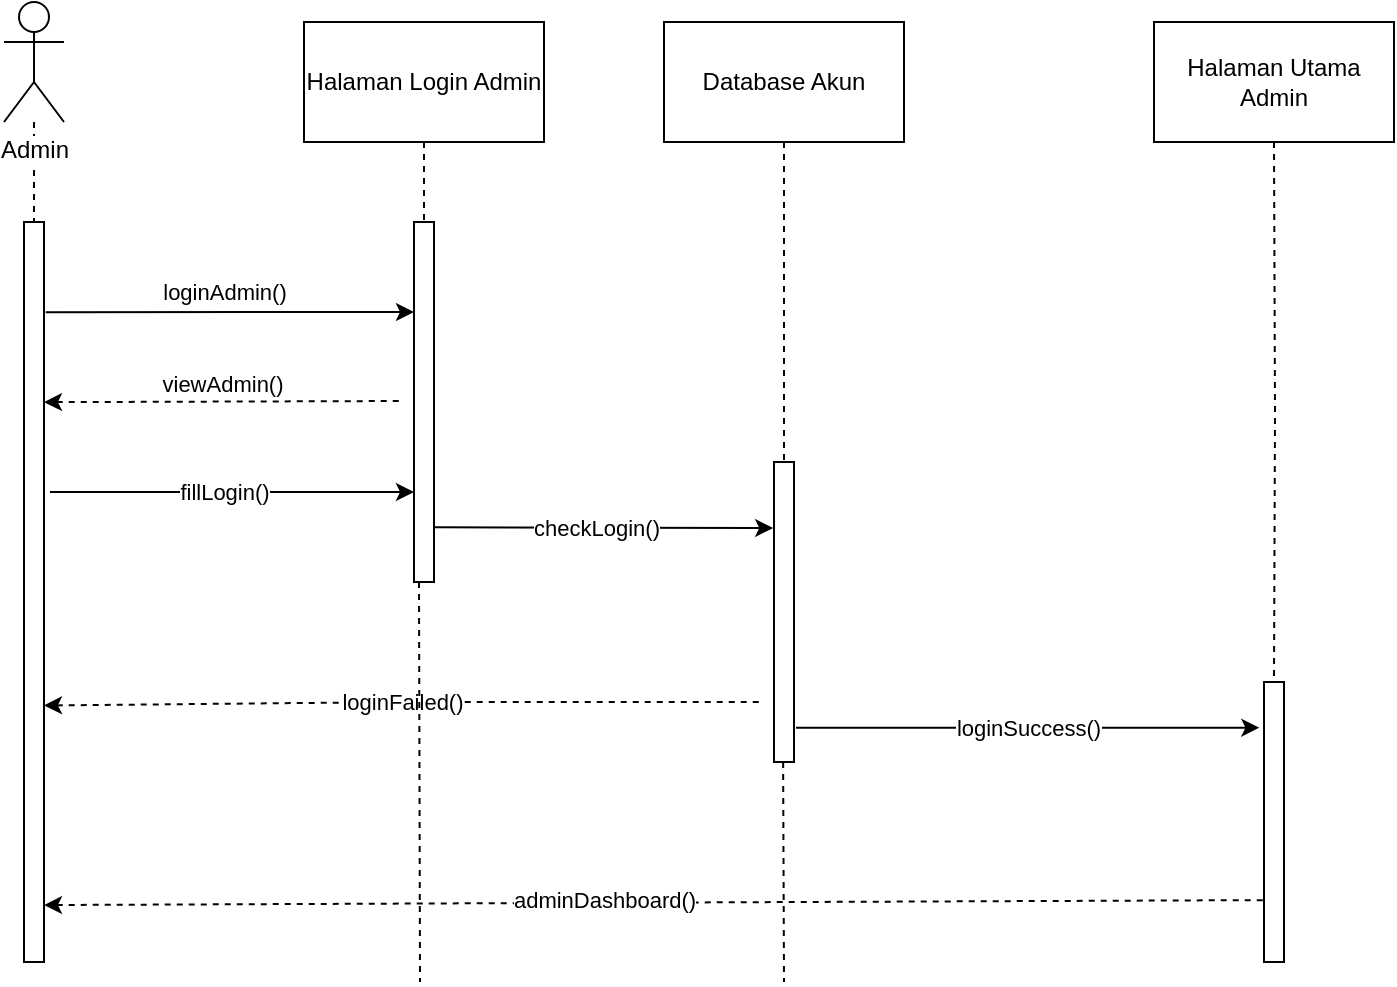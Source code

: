 <mxfile version="14.7.4" type="google" pages="4"><diagram id="F1hqG6dafMfSvnC0E9G1" name="Login Admin"><mxGraphModel dx="423" dy="482" grid="1" gridSize="10" guides="1" tooltips="1" connect="1" arrows="1" fold="1" page="1" pageScale="1" pageWidth="827" pageHeight="1169" math="0" shadow="0"><root><mxCell id="dNJJNrokPJ0fi1BTFKQO-0"/><mxCell id="dNJJNrokPJ0fi1BTFKQO-1" parent="dNJJNrokPJ0fi1BTFKQO-0"/><mxCell id="20e0pFAX9P_MJRg_PKhU-0" value="" style="edgeStyle=orthogonalEdgeStyle;rounded=0;orthogonalLoop=1;jettySize=auto;html=1;dashed=1;endArrow=none;endFill=0;" parent="dNJJNrokPJ0fi1BTFKQO-1" source="20e0pFAX9P_MJRg_PKhU-11" target="20e0pFAX9P_MJRg_PKhU-7" edge="1"><mxGeometry relative="1" as="geometry"/></mxCell><mxCell id="20e0pFAX9P_MJRg_PKhU-1" value="" style="edgeStyle=orthogonalEdgeStyle;rounded=0;orthogonalLoop=1;jettySize=auto;html=1;dashed=1;endArrow=none;endFill=0;" parent="dNJJNrokPJ0fi1BTFKQO-1" source="20e0pFAX9P_MJRg_PKhU-2" target="20e0pFAX9P_MJRg_PKhU-8" edge="1"><mxGeometry relative="1" as="geometry"/></mxCell><mxCell id="20e0pFAX9P_MJRg_PKhU-2" value="Halaman Login Admin" style="rounded=0;whiteSpace=wrap;html=1;" parent="dNJJNrokPJ0fi1BTFKQO-1" vertex="1"><mxGeometry x="210" y="50" width="120" height="60" as="geometry"/></mxCell><mxCell id="20e0pFAX9P_MJRg_PKhU-3" style="edgeStyle=orthogonalEdgeStyle;rounded=0;orthogonalLoop=1;jettySize=auto;html=1;dashed=1;endArrow=none;endFill=0;" parent="dNJJNrokPJ0fi1BTFKQO-1" source="20e0pFAX9P_MJRg_PKhU-4" edge="1"><mxGeometry relative="1" as="geometry"><mxPoint x="450" y="270" as="targetPoint"/></mxGeometry></mxCell><mxCell id="20e0pFAX9P_MJRg_PKhU-4" value="Database Akun" style="rounded=0;whiteSpace=wrap;html=1;" parent="dNJJNrokPJ0fi1BTFKQO-1" vertex="1"><mxGeometry x="390" y="50" width="120" height="60" as="geometry"/></mxCell><mxCell id="20e0pFAX9P_MJRg_PKhU-5" value="" style="edgeStyle=orthogonalEdgeStyle;rounded=0;orthogonalLoop=1;jettySize=auto;html=1;dashed=1;endArrow=none;endFill=0;" parent="dNJJNrokPJ0fi1BTFKQO-1" target="20e0pFAX9P_MJRg_PKhU-10" edge="1"><mxGeometry relative="1" as="geometry"><mxPoint x="695" y="110" as="sourcePoint"/></mxGeometry></mxCell><mxCell id="20e0pFAX9P_MJRg_PKhU-6" value="Halaman Utama Admin" style="rounded=0;whiteSpace=wrap;html=1;" parent="dNJJNrokPJ0fi1BTFKQO-1" vertex="1"><mxGeometry x="635" y="50" width="120" height="60" as="geometry"/></mxCell><mxCell id="20e0pFAX9P_MJRg_PKhU-7" value="" style="rounded=0;whiteSpace=wrap;html=1;" parent="dNJJNrokPJ0fi1BTFKQO-1" vertex="1"><mxGeometry x="70" y="150" width="10" height="370" as="geometry"/></mxCell><mxCell id="20e0pFAX9P_MJRg_PKhU-8" value="" style="rounded=0;whiteSpace=wrap;html=1;" parent="dNJJNrokPJ0fi1BTFKQO-1" vertex="1"><mxGeometry x="265" y="150" width="10" height="180" as="geometry"/></mxCell><mxCell id="20e0pFAX9P_MJRg_PKhU-9" value="" style="rounded=0;whiteSpace=wrap;html=1;" parent="dNJJNrokPJ0fi1BTFKQO-1" vertex="1"><mxGeometry x="445" y="270" width="10" height="150" as="geometry"/></mxCell><mxCell id="20e0pFAX9P_MJRg_PKhU-10" value="" style="rounded=0;whiteSpace=wrap;html=1;" parent="dNJJNrokPJ0fi1BTFKQO-1" vertex="1"><mxGeometry x="690" y="380" width="10" height="140" as="geometry"/></mxCell><mxCell id="20e0pFAX9P_MJRg_PKhU-11" value="Admin" style="shape=umlActor;verticalLabelPosition=bottom;verticalAlign=top;html=1;outlineConnect=0;labelBackgroundColor=#ffffff;" parent="dNJJNrokPJ0fi1BTFKQO-1" vertex="1"><mxGeometry x="60" y="40" width="30" height="60" as="geometry"/></mxCell><mxCell id="20e0pFAX9P_MJRg_PKhU-12" value="loginAdmin()" style="endArrow=classic;exitX=1.086;exitY=0.122;exitDx=0;exitDy=0;exitPerimeter=0;entryX=0;entryY=0.25;entryDx=0;entryDy=0;html=1;spacing=2;labelPosition=center;verticalLabelPosition=top;align=center;verticalAlign=bottom;" parent="dNJJNrokPJ0fi1BTFKQO-1" source="20e0pFAX9P_MJRg_PKhU-7" target="20e0pFAX9P_MJRg_PKhU-8" edge="1"><mxGeometry x="-0.033" y="1" width="50" height="50" relative="1" as="geometry"><mxPoint x="310" y="310" as="sourcePoint"/><mxPoint x="360" y="260" as="targetPoint"/><mxPoint as="offset"/></mxGeometry></mxCell><mxCell id="20e0pFAX9P_MJRg_PKhU-15" value="viewAdmin()" style="endArrow=none;html=1;exitX=1.1;exitY=0.078;exitDx=0;exitDy=0;exitPerimeter=0;startArrow=classic;startFill=1;endFill=0;dashed=1;labelPosition=center;verticalLabelPosition=top;align=center;verticalAlign=bottom;" parent="dNJJNrokPJ0fi1BTFKQO-1" edge="1"><mxGeometry x="-0.006" width="50" height="50" relative="1" as="geometry"><mxPoint x="80" y="240.08" as="sourcePoint"/><mxPoint x="259" y="239.5" as="targetPoint"/><mxPoint as="offset"/></mxGeometry></mxCell><mxCell id="20e0pFAX9P_MJRg_PKhU-16" value="fillLogin()" style="endArrow=classic;html=1;entryX=0;entryY=0.75;entryDx=0;entryDy=0;" parent="dNJJNrokPJ0fi1BTFKQO-1" target="20e0pFAX9P_MJRg_PKhU-8" edge="1"><mxGeometry x="-0.044" width="50" height="50" relative="1" as="geometry"><mxPoint x="83" y="285" as="sourcePoint"/><mxPoint x="440" y="311" as="targetPoint"/><mxPoint as="offset"/></mxGeometry></mxCell><mxCell id="20e0pFAX9P_MJRg_PKhU-17" value="loginFailed()" style="endArrow=none;html=1;exitX=1.1;exitY=0.078;exitDx=0;exitDy=0;exitPerimeter=0;startArrow=classic;startFill=1;endFill=0;dashed=1;" parent="dNJJNrokPJ0fi1BTFKQO-1" edge="1"><mxGeometry width="50" height="50" relative="1" as="geometry"><mxPoint x="80" y="391.76" as="sourcePoint"/><mxPoint x="438" y="390" as="targetPoint"/><Array as="points"><mxPoint x="260" y="390"/></Array></mxGeometry></mxCell><mxCell id="20e0pFAX9P_MJRg_PKhU-19" value="adminDashboard()" style="endArrow=none;html=1;exitX=1.1;exitY=0.078;exitDx=0;exitDy=0;exitPerimeter=0;startArrow=classic;startFill=1;endFill=0;dashed=1;entryX=0;entryY=0.779;entryDx=0;entryDy=0;entryPerimeter=0;" parent="dNJJNrokPJ0fi1BTFKQO-1" target="20e0pFAX9P_MJRg_PKhU-10" edge="1"><mxGeometry x="-0.082" y="1" width="50" height="50" relative="1" as="geometry"><mxPoint x="80" y="491.52" as="sourcePoint"/><mxPoint x="680" y="489" as="targetPoint"/><mxPoint as="offset"/></mxGeometry></mxCell><mxCell id="20e0pFAX9P_MJRg_PKhU-20" value="loginSuccess()" style="endArrow=classic;html=1;entryX=-0.233;entryY=0.163;entryDx=0;entryDy=0;entryPerimeter=0;exitX=1.1;exitY=0.886;exitDx=0;exitDy=0;exitPerimeter=0;" parent="dNJJNrokPJ0fi1BTFKQO-1" source="20e0pFAX9P_MJRg_PKhU-9" target="20e0pFAX9P_MJRg_PKhU-10" edge="1"><mxGeometry width="50" height="50" relative="1" as="geometry"><mxPoint x="462" y="390" as="sourcePoint"/><mxPoint x="690" y="390" as="targetPoint"/></mxGeometry></mxCell><mxCell id="20e0pFAX9P_MJRg_PKhU-22" value="" style="endArrow=none;html=1;dashed=1;exitX=0.25;exitY=1;exitDx=0;exitDy=0;endFill=0;" parent="dNJJNrokPJ0fi1BTFKQO-1" source="20e0pFAX9P_MJRg_PKhU-8" edge="1"><mxGeometry width="50" height="50" relative="1" as="geometry"><mxPoint x="450" y="390" as="sourcePoint"/><mxPoint x="268" y="530" as="targetPoint"/></mxGeometry></mxCell><mxCell id="20e0pFAX9P_MJRg_PKhU-23" value="checkLogin()" style="endArrow=classic;html=1;exitX=1;exitY=0.848;exitDx=0;exitDy=0;exitPerimeter=0;entryX=-0.04;entryY=0.22;entryDx=0;entryDy=0;entryPerimeter=0;" parent="dNJJNrokPJ0fi1BTFKQO-1" source="20e0pFAX9P_MJRg_PKhU-8" target="20e0pFAX9P_MJRg_PKhU-9" edge="1"><mxGeometry x="-0.044" width="50" height="50" relative="1" as="geometry"><mxPoint x="275" y="300" as="sourcePoint"/><mxPoint x="440" y="303" as="targetPoint"/><mxPoint as="offset"/></mxGeometry></mxCell><mxCell id="20e0pFAX9P_MJRg_PKhU-24" style="edgeStyle=orthogonalEdgeStyle;rounded=0;orthogonalLoop=1;jettySize=auto;html=1;dashed=1;endArrow=none;endFill=0;" parent="dNJJNrokPJ0fi1BTFKQO-1" edge="1"><mxGeometry relative="1" as="geometry"><mxPoint x="450" y="530" as="targetPoint"/><mxPoint x="449.58" y="420" as="sourcePoint"/><Array as="points"><mxPoint x="450" y="430"/><mxPoint x="450" y="430"/></Array></mxGeometry></mxCell></root></mxGraphModel></diagram><diagram id="TMiFJqv3ryEL0wn2ru2Y" name="Tambah"><mxGraphModel dx="423" dy="482" grid="1" gridSize="10" guides="1" tooltips="1" connect="1" arrows="1" fold="1" page="1" pageScale="1" pageWidth="827" pageHeight="1169" math="0" shadow="0"><root><mxCell id="0"/><mxCell id="1" parent="0"/><mxCell id="-qvg-Z3ZmvQjWNNNFn6T-16" value="" style="edgeStyle=orthogonalEdgeStyle;rounded=0;orthogonalLoop=1;jettySize=auto;html=1;dashed=1;endArrow=none;endFill=0;" parent="1" source="-qvg-Z3ZmvQjWNNNFn6T-3" target="-qvg-Z3ZmvQjWNNNFn6T-10" edge="1"><mxGeometry relative="1" as="geometry"/></mxCell><mxCell id="-qvg-Z3ZmvQjWNNNFn6T-17" value="" style="edgeStyle=orthogonalEdgeStyle;rounded=0;orthogonalLoop=1;jettySize=auto;html=1;dashed=1;endArrow=none;endFill=0;" parent="1" source="-qvg-Z3ZmvQjWNNNFn6T-6" target="-qvg-Z3ZmvQjWNNNFn6T-11" edge="1"><mxGeometry relative="1" as="geometry"/></mxCell><mxCell id="-qvg-Z3ZmvQjWNNNFn6T-6" value="Halaman Utama Admin" style="rounded=0;whiteSpace=wrap;html=1;" parent="1" vertex="1"><mxGeometry x="210" y="50" width="120" height="60" as="geometry"/></mxCell><mxCell id="-qvg-Z3ZmvQjWNNNFn6T-20" style="edgeStyle=orthogonalEdgeStyle;rounded=0;orthogonalLoop=1;jettySize=auto;html=1;dashed=1;endArrow=none;endFill=0;" parent="1" source="-qvg-Z3ZmvQjWNNNFn6T-8" edge="1"><mxGeometry relative="1" as="geometry"><mxPoint x="450" y="270" as="targetPoint"/></mxGeometry></mxCell><mxCell id="-qvg-Z3ZmvQjWNNNFn6T-8" value="Tambah Kendaraan" style="rounded=0;whiteSpace=wrap;html=1;" parent="1" vertex="1"><mxGeometry x="390" y="50" width="120" height="60" as="geometry"/></mxCell><mxCell id="-qvg-Z3ZmvQjWNNNFn6T-21" value="" style="edgeStyle=orthogonalEdgeStyle;rounded=0;orthogonalLoop=1;jettySize=auto;html=1;dashed=1;endArrow=none;endFill=0;" parent="1" target="-qvg-Z3ZmvQjWNNNFn6T-13" edge="1"><mxGeometry relative="1" as="geometry"><mxPoint x="695" y="110" as="sourcePoint"/></mxGeometry></mxCell><mxCell id="-qvg-Z3ZmvQjWNNNFn6T-9" value="Database Kendaraan" style="rounded=0;whiteSpace=wrap;html=1;" parent="1" vertex="1"><mxGeometry x="635" y="50" width="120" height="60" as="geometry"/></mxCell><mxCell id="-qvg-Z3ZmvQjWNNNFn6T-10" value="" style="rounded=0;whiteSpace=wrap;html=1;" parent="1" vertex="1"><mxGeometry x="70" y="150" width="10" height="370" as="geometry"/></mxCell><mxCell id="-qvg-Z3ZmvQjWNNNFn6T-11" value="" style="rounded=0;whiteSpace=wrap;html=1;" parent="1" vertex="1"><mxGeometry x="265" y="150" width="10" height="110" as="geometry"/></mxCell><mxCell id="-qvg-Z3ZmvQjWNNNFn6T-12" value="" style="rounded=0;whiteSpace=wrap;html=1;" parent="1" vertex="1"><mxGeometry x="445" y="270" width="10" height="240" as="geometry"/></mxCell><mxCell id="-qvg-Z3ZmvQjWNNNFn6T-13" value="" style="rounded=0;whiteSpace=wrap;html=1;" parent="1" vertex="1"><mxGeometry x="690" y="150" width="10" height="300" as="geometry"/></mxCell><mxCell id="-qvg-Z3ZmvQjWNNNFn6T-3" value="Admin" style="shape=umlActor;verticalLabelPosition=bottom;verticalAlign=top;html=1;outlineConnect=0;labelBackgroundColor=#ffffff;" parent="1" vertex="1"><mxGeometry x="60" y="40" width="30" height="60" as="geometry"/></mxCell><mxCell id="-qvg-Z3ZmvQjWNNNFn6T-23" value="adminDashboard()" style="endArrow=classic;exitX=1.1;exitY=0.078;exitDx=0;exitDy=0;exitPerimeter=0;entryX=0;entryY=0.25;entryDx=0;entryDy=0;html=1;spacing=2;labelPosition=center;verticalLabelPosition=top;align=center;verticalAlign=bottom;" parent="1" source="-qvg-Z3ZmvQjWNNNFn6T-10" target="-qvg-Z3ZmvQjWNNNFn6T-11" edge="1"><mxGeometry x="-0.033" y="1" width="50" height="50" relative="1" as="geometry"><mxPoint x="310" y="310" as="sourcePoint"/><mxPoint x="360" y="260" as="targetPoint"/><mxPoint as="offset"/></mxGeometry></mxCell><mxCell id="-qvg-Z3ZmvQjWNNNFn6T-24" value="viewKendaraan()" style="endArrow=classic;html=1;entryX=-0.2;entryY=0.1;entryDx=0;entryDy=0;entryPerimeter=0;labelPosition=center;verticalLabelPosition=top;align=center;verticalAlign=bottom;" parent="1" target="-qvg-Z3ZmvQjWNNNFn6T-13" edge="1"><mxGeometry width="50" height="50" relative="1" as="geometry"><mxPoint x="275" y="180" as="sourcePoint"/><mxPoint x="680" y="180" as="targetPoint"/></mxGeometry></mxCell><mxCell id="-qvg-Z3ZmvQjWNNNFn6T-25" value="responseKendaraan()" style="endArrow=none;html=1;entryX=-0.2;entryY=0.1;entryDx=0;entryDy=0;entryPerimeter=0;startArrow=classic;startFill=1;endFill=0;dashed=1;labelPosition=center;verticalLabelPosition=top;align=center;verticalAlign=bottom;" parent="1" edge="1"><mxGeometry width="50" height="50" relative="1" as="geometry"><mxPoint x="275" y="220" as="sourcePoint"/><mxPoint x="688" y="220" as="targetPoint"/></mxGeometry></mxCell><mxCell id="-qvg-Z3ZmvQjWNNNFn6T-26" value="viewAdmin()" style="endArrow=none;html=1;exitX=1.1;exitY=0.078;exitDx=0;exitDy=0;exitPerimeter=0;startArrow=classic;startFill=1;endFill=0;dashed=1;labelPosition=center;verticalLabelPosition=top;align=center;verticalAlign=bottom;" parent="1" edge="1"><mxGeometry x="-0.006" width="50" height="50" relative="1" as="geometry"><mxPoint x="81" y="220.58" as="sourcePoint"/><mxPoint x="260" y="220" as="targetPoint"/><mxPoint as="offset"/></mxGeometry></mxCell><mxCell id="-qvg-Z3ZmvQjWNNNFn6T-27" value="menuAddKendaraan()" style="endArrow=classic;html=1;exitX=1.1;exitY=0.078;exitDx=0;exitDy=0;exitPerimeter=0;" parent="1" edge="1"><mxGeometry width="50" height="50" relative="1" as="geometry"><mxPoint x="80" y="310.58" as="sourcePoint"/><mxPoint x="440" y="311" as="targetPoint"/></mxGeometry></mxCell><mxCell id="-qvg-Z3ZmvQjWNNNFn6T-28" value="viewAddKendaraan()" style="endArrow=none;html=1;exitX=1.1;exitY=0.078;exitDx=0;exitDy=0;exitPerimeter=0;startArrow=classic;startFill=1;endFill=0;dashed=1;" parent="1" edge="1"><mxGeometry width="50" height="50" relative="1" as="geometry"><mxPoint x="82" y="360.76" as="sourcePoint"/><mxPoint x="440" y="359" as="targetPoint"/></mxGeometry></mxCell><mxCell id="-qvg-Z3ZmvQjWNNNFn6T-29" value="addKendaraan()" style="endArrow=classic;html=1;exitX=1.1;exitY=0.078;exitDx=0;exitDy=0;exitPerimeter=0;" parent="1" edge="1"><mxGeometry width="50" height="50" relative="1" as="geometry"><mxPoint x="80" y="411.52" as="sourcePoint"/><mxPoint x="440" y="410" as="targetPoint"/></mxGeometry></mxCell><mxCell id="-qvg-Z3ZmvQjWNNNFn6T-30" value="responseAddKendaraan()" style="endArrow=none;html=1;exitX=1.1;exitY=0.078;exitDx=0;exitDy=0;exitPerimeter=0;startArrow=classic;startFill=1;endFill=0;dashed=1;" parent="1" edge="1"><mxGeometry width="50" height="50" relative="1" as="geometry"><mxPoint x="80" y="491.52" as="sourcePoint"/><mxPoint x="440" y="490" as="targetPoint"/></mxGeometry></mxCell><mxCell id="-qvg-Z3ZmvQjWNNNFn6T-31" value="saveKendaraan()" style="endArrow=classic;html=1;entryX=-0.2;entryY=0.1;entryDx=0;entryDy=0;entryPerimeter=0;" parent="1" edge="1"><mxGeometry width="50" height="50" relative="1" as="geometry"><mxPoint x="462" y="369.5" as="sourcePoint"/><mxPoint x="690" y="369.5" as="targetPoint"/></mxGeometry></mxCell><mxCell id="-qvg-Z3ZmvQjWNNNFn6T-32" value="responseSaveKendaraan()" style="endArrow=none;html=1;entryX=-0.2;entryY=0.1;entryDx=0;entryDy=0;entryPerimeter=0;startArrow=classic;startFill=1;endFill=0;dashed=1;" parent="1" edge="1"><mxGeometry width="50" height="50" relative="1" as="geometry"><mxPoint x="462" y="409.5" as="sourcePoint"/><mxPoint x="690" y="409.5" as="targetPoint"/></mxGeometry></mxCell><mxCell id="-qvg-Z3ZmvQjWNNNFn6T-33" value="" style="endArrow=none;html=1;dashed=1;exitX=0.25;exitY=1;exitDx=0;exitDy=0;endFill=0;" parent="1" source="-qvg-Z3ZmvQjWNNNFn6T-11" edge="1"><mxGeometry width="50" height="50" relative="1" as="geometry"><mxPoint x="450" y="390" as="sourcePoint"/><mxPoint x="268" y="530" as="targetPoint"/></mxGeometry></mxCell></root></mxGraphModel></diagram><diagram name="Update" id="Oh1KXCG6QmGTD22wfJov"><mxGraphModel dx="1332" dy="548" grid="1" gridSize="10" guides="1" tooltips="1" connect="1" arrows="1" fold="1" page="1" pageScale="1" pageWidth="827" pageHeight="1169" math="0" shadow="0"><root><mxCell id="6uOilDY9jW3yZylodRtF-0"/><mxCell id="6uOilDY9jW3yZylodRtF-1" parent="6uOilDY9jW3yZylodRtF-0"/><mxCell id="5stuHkVlEeOD96orBxAx-0" value="" style="edgeStyle=orthogonalEdgeStyle;rounded=0;orthogonalLoop=1;jettySize=auto;html=1;dashed=1;endArrow=none;endFill=0;" edge="1" parent="6uOilDY9jW3yZylodRtF-1" source="5stuHkVlEeOD96orBxAx-11" target="5stuHkVlEeOD96orBxAx-7"><mxGeometry relative="1" as="geometry"/></mxCell><mxCell id="5stuHkVlEeOD96orBxAx-1" value="" style="edgeStyle=orthogonalEdgeStyle;rounded=0;orthogonalLoop=1;jettySize=auto;html=1;dashed=1;endArrow=none;endFill=0;" edge="1" parent="6uOilDY9jW3yZylodRtF-1" source="5stuHkVlEeOD96orBxAx-2" target="5stuHkVlEeOD96orBxAx-8"><mxGeometry relative="1" as="geometry"/></mxCell><mxCell id="5stuHkVlEeOD96orBxAx-2" value="Halaman Utama Admin" style="rounded=0;whiteSpace=wrap;html=1;" vertex="1" parent="6uOilDY9jW3yZylodRtF-1"><mxGeometry x="210" y="50" width="120" height="60" as="geometry"/></mxCell><mxCell id="5stuHkVlEeOD96orBxAx-3" style="edgeStyle=orthogonalEdgeStyle;rounded=0;orthogonalLoop=1;jettySize=auto;html=1;dashed=1;endArrow=none;endFill=0;" edge="1" parent="6uOilDY9jW3yZylodRtF-1" source="5stuHkVlEeOD96orBxAx-4"><mxGeometry relative="1" as="geometry"><mxPoint x="450" y="270" as="targetPoint"/></mxGeometry></mxCell><mxCell id="5stuHkVlEeOD96orBxAx-4" value="Update Kendaraan" style="rounded=0;whiteSpace=wrap;html=1;" vertex="1" parent="6uOilDY9jW3yZylodRtF-1"><mxGeometry x="390" y="50" width="120" height="60" as="geometry"/></mxCell><mxCell id="5stuHkVlEeOD96orBxAx-5" value="" style="edgeStyle=orthogonalEdgeStyle;rounded=0;orthogonalLoop=1;jettySize=auto;html=1;dashed=1;endArrow=none;endFill=0;" edge="1" parent="6uOilDY9jW3yZylodRtF-1" target="5stuHkVlEeOD96orBxAx-10"><mxGeometry relative="1" as="geometry"><mxPoint x="695" y="110" as="sourcePoint"/></mxGeometry></mxCell><mxCell id="5stuHkVlEeOD96orBxAx-6" value="Database Kendaraan" style="rounded=0;whiteSpace=wrap;html=1;" vertex="1" parent="6uOilDY9jW3yZylodRtF-1"><mxGeometry x="635" y="50" width="120" height="60" as="geometry"/></mxCell><mxCell id="5stuHkVlEeOD96orBxAx-7" value="" style="rounded=0;whiteSpace=wrap;html=1;" vertex="1" parent="6uOilDY9jW3yZylodRtF-1"><mxGeometry x="70" y="150" width="10" height="370" as="geometry"/></mxCell><mxCell id="5stuHkVlEeOD96orBxAx-8" value="" style="rounded=0;whiteSpace=wrap;html=1;" vertex="1" parent="6uOilDY9jW3yZylodRtF-1"><mxGeometry x="265" y="150" width="10" height="110" as="geometry"/></mxCell><mxCell id="5stuHkVlEeOD96orBxAx-9" value="" style="rounded=0;whiteSpace=wrap;html=1;" vertex="1" parent="6uOilDY9jW3yZylodRtF-1"><mxGeometry x="445" y="270" width="10" height="240" as="geometry"/></mxCell><mxCell id="5stuHkVlEeOD96orBxAx-10" value="" style="rounded=0;whiteSpace=wrap;html=1;" vertex="1" parent="6uOilDY9jW3yZylodRtF-1"><mxGeometry x="690" y="150" width="10" height="300" as="geometry"/></mxCell><mxCell id="5stuHkVlEeOD96orBxAx-11" value="Admin" style="shape=umlActor;verticalLabelPosition=bottom;verticalAlign=top;html=1;outlineConnect=0;labelBackgroundColor=#ffffff;" vertex="1" parent="6uOilDY9jW3yZylodRtF-1"><mxGeometry x="60" y="40" width="30" height="60" as="geometry"/></mxCell><mxCell id="5stuHkVlEeOD96orBxAx-12" value="adminDashboard()" style="endArrow=classic;exitX=1.1;exitY=0.078;exitDx=0;exitDy=0;exitPerimeter=0;entryX=0;entryY=0.25;entryDx=0;entryDy=0;html=1;spacing=2;labelPosition=center;verticalLabelPosition=top;align=center;verticalAlign=bottom;" edge="1" parent="6uOilDY9jW3yZylodRtF-1" source="5stuHkVlEeOD96orBxAx-7" target="5stuHkVlEeOD96orBxAx-8"><mxGeometry x="-0.033" y="1" width="50" height="50" relative="1" as="geometry"><mxPoint x="310" y="310" as="sourcePoint"/><mxPoint x="360" y="260" as="targetPoint"/><mxPoint as="offset"/></mxGeometry></mxCell><mxCell id="5stuHkVlEeOD96orBxAx-13" value="viewKendaraan()" style="endArrow=classic;html=1;entryX=-0.2;entryY=0.1;entryDx=0;entryDy=0;entryPerimeter=0;labelPosition=center;verticalLabelPosition=top;align=center;verticalAlign=bottom;" edge="1" parent="6uOilDY9jW3yZylodRtF-1" target="5stuHkVlEeOD96orBxAx-10"><mxGeometry width="50" height="50" relative="1" as="geometry"><mxPoint x="275" y="180" as="sourcePoint"/><mxPoint x="680" y="180" as="targetPoint"/></mxGeometry></mxCell><mxCell id="5stuHkVlEeOD96orBxAx-14" value="responseKendaraan()" style="endArrow=none;html=1;entryX=-0.2;entryY=0.1;entryDx=0;entryDy=0;entryPerimeter=0;startArrow=classic;startFill=1;endFill=0;dashed=1;labelPosition=center;verticalLabelPosition=top;align=center;verticalAlign=bottom;" edge="1" parent="6uOilDY9jW3yZylodRtF-1"><mxGeometry width="50" height="50" relative="1" as="geometry"><mxPoint x="275" y="220" as="sourcePoint"/><mxPoint x="688" y="220" as="targetPoint"/></mxGeometry></mxCell><mxCell id="5stuHkVlEeOD96orBxAx-15" value="viewAdmin()" style="endArrow=none;html=1;exitX=1.1;exitY=0.078;exitDx=0;exitDy=0;exitPerimeter=0;startArrow=classic;startFill=1;endFill=0;dashed=1;labelPosition=center;verticalLabelPosition=top;align=center;verticalAlign=bottom;" edge="1" parent="6uOilDY9jW3yZylodRtF-1"><mxGeometry x="-0.006" width="50" height="50" relative="1" as="geometry"><mxPoint x="81" y="220.58" as="sourcePoint"/><mxPoint x="260" y="220" as="targetPoint"/><mxPoint as="offset"/></mxGeometry></mxCell><mxCell id="5stuHkVlEeOD96orBxAx-16" value="menuUpdateKendaraan()" style="endArrow=classic;html=1;exitX=1.1;exitY=0.078;exitDx=0;exitDy=0;exitPerimeter=0;" edge="1" parent="6uOilDY9jW3yZylodRtF-1"><mxGeometry width="50" height="50" relative="1" as="geometry"><mxPoint x="80" y="310.58" as="sourcePoint"/><mxPoint x="440" y="311" as="targetPoint"/></mxGeometry></mxCell><mxCell id="5stuHkVlEeOD96orBxAx-17" value="viewUpdateKendaraan()" style="endArrow=none;html=1;exitX=1.1;exitY=0.078;exitDx=0;exitDy=0;exitPerimeter=0;startArrow=classic;startFill=1;endFill=0;dashed=1;" edge="1" parent="6uOilDY9jW3yZylodRtF-1"><mxGeometry width="50" height="50" relative="1" as="geometry"><mxPoint x="82" y="360.76" as="sourcePoint"/><mxPoint x="440" y="359" as="targetPoint"/></mxGeometry></mxCell><mxCell id="5stuHkVlEeOD96orBxAx-18" value="updateKendaraan()" style="endArrow=classic;html=1;exitX=1.1;exitY=0.078;exitDx=0;exitDy=0;exitPerimeter=0;" edge="1" parent="6uOilDY9jW3yZylodRtF-1"><mxGeometry width="50" height="50" relative="1" as="geometry"><mxPoint x="80" y="411.52" as="sourcePoint"/><mxPoint x="440" y="410" as="targetPoint"/></mxGeometry></mxCell><mxCell id="5stuHkVlEeOD96orBxAx-19" value="responseUpdateKendaraan()" style="endArrow=none;html=1;exitX=1.1;exitY=0.078;exitDx=0;exitDy=0;exitPerimeter=0;startArrow=classic;startFill=1;endFill=0;dashed=1;" edge="1" parent="6uOilDY9jW3yZylodRtF-1"><mxGeometry width="50" height="50" relative="1" as="geometry"><mxPoint x="80" y="491.52" as="sourcePoint"/><mxPoint x="440" y="490" as="targetPoint"/></mxGeometry></mxCell><mxCell id="5stuHkVlEeOD96orBxAx-20" value="saveKendaraan()" style="endArrow=classic;html=1;entryX=-0.2;entryY=0.1;entryDx=0;entryDy=0;entryPerimeter=0;" edge="1" parent="6uOilDY9jW3yZylodRtF-1"><mxGeometry width="50" height="50" relative="1" as="geometry"><mxPoint x="462" y="369.5" as="sourcePoint"/><mxPoint x="690" y="369.5" as="targetPoint"/></mxGeometry></mxCell><mxCell id="5stuHkVlEeOD96orBxAx-21" value="responseSaveKendaraan()" style="endArrow=none;html=1;entryX=-0.2;entryY=0.1;entryDx=0;entryDy=0;entryPerimeter=0;startArrow=classic;startFill=1;endFill=0;dashed=1;" edge="1" parent="6uOilDY9jW3yZylodRtF-1"><mxGeometry width="50" height="50" relative="1" as="geometry"><mxPoint x="462" y="409.5" as="sourcePoint"/><mxPoint x="690" y="409.5" as="targetPoint"/></mxGeometry></mxCell><mxCell id="5stuHkVlEeOD96orBxAx-22" value="" style="endArrow=none;html=1;dashed=1;exitX=0.25;exitY=1;exitDx=0;exitDy=0;endFill=0;" edge="1" parent="6uOilDY9jW3yZylodRtF-1" source="5stuHkVlEeOD96orBxAx-8"><mxGeometry width="50" height="50" relative="1" as="geometry"><mxPoint x="450" y="390" as="sourcePoint"/><mxPoint x="268" y="530" as="targetPoint"/></mxGeometry></mxCell></root></mxGraphModel></diagram><diagram id="yvMcfsRr_BaufvDZV-x_" name="Hapus"><mxGraphModel dx="1332" dy="548" grid="1" gridSize="10" guides="1" tooltips="1" connect="1" arrows="1" fold="1" page="1" pageScale="1" pageWidth="827" pageHeight="1169" math="0" shadow="0"><root><mxCell id="gVBuqHBkjAnrLs8nKqHm-0"/><mxCell id="gVBuqHBkjAnrLs8nKqHm-1" parent="gVBuqHBkjAnrLs8nKqHm-0"/><mxCell id="DaKeqa30Ox4mJobEywlz-0" value="" style="edgeStyle=orthogonalEdgeStyle;rounded=0;orthogonalLoop=1;jettySize=auto;html=1;dashed=1;endArrow=none;endFill=0;" edge="1" parent="gVBuqHBkjAnrLs8nKqHm-1" source="DaKeqa30Ox4mJobEywlz-11" target="DaKeqa30Ox4mJobEywlz-7"><mxGeometry relative="1" as="geometry"/></mxCell><mxCell id="DaKeqa30Ox4mJobEywlz-1" value="" style="edgeStyle=orthogonalEdgeStyle;rounded=0;orthogonalLoop=1;jettySize=auto;html=1;dashed=1;endArrow=none;endFill=0;" edge="1" parent="gVBuqHBkjAnrLs8nKqHm-1" source="DaKeqa30Ox4mJobEywlz-2" target="DaKeqa30Ox4mJobEywlz-8"><mxGeometry relative="1" as="geometry"/></mxCell><mxCell id="DaKeqa30Ox4mJobEywlz-2" value="Halaman Utama Admin" style="rounded=0;whiteSpace=wrap;html=1;" vertex="1" parent="gVBuqHBkjAnrLs8nKqHm-1"><mxGeometry x="210" y="50" width="120" height="60" as="geometry"/></mxCell><mxCell id="DaKeqa30Ox4mJobEywlz-3" style="edgeStyle=orthogonalEdgeStyle;rounded=0;orthogonalLoop=1;jettySize=auto;html=1;dashed=1;endArrow=none;endFill=0;" edge="1" parent="gVBuqHBkjAnrLs8nKqHm-1" source="DaKeqa30Ox4mJobEywlz-4"><mxGeometry relative="1" as="geometry"><mxPoint x="450" y="270" as="targetPoint"/></mxGeometry></mxCell><mxCell id="DaKeqa30Ox4mJobEywlz-4" value="Hapus Kendaraan" style="rounded=0;whiteSpace=wrap;html=1;" vertex="1" parent="gVBuqHBkjAnrLs8nKqHm-1"><mxGeometry x="390" y="50" width="120" height="60" as="geometry"/></mxCell><mxCell id="DaKeqa30Ox4mJobEywlz-5" value="" style="edgeStyle=orthogonalEdgeStyle;rounded=0;orthogonalLoop=1;jettySize=auto;html=1;dashed=1;endArrow=none;endFill=0;" edge="1" parent="gVBuqHBkjAnrLs8nKqHm-1" target="DaKeqa30Ox4mJobEywlz-10"><mxGeometry relative="1" as="geometry"><mxPoint x="695" y="110" as="sourcePoint"/></mxGeometry></mxCell><mxCell id="DaKeqa30Ox4mJobEywlz-6" value="Database Kendaraan" style="rounded=0;whiteSpace=wrap;html=1;" vertex="1" parent="gVBuqHBkjAnrLs8nKqHm-1"><mxGeometry x="635" y="50" width="120" height="60" as="geometry"/></mxCell><mxCell id="DaKeqa30Ox4mJobEywlz-7" value="" style="rounded=0;whiteSpace=wrap;html=1;" vertex="1" parent="gVBuqHBkjAnrLs8nKqHm-1"><mxGeometry x="70" y="150" width="10" height="370" as="geometry"/></mxCell><mxCell id="DaKeqa30Ox4mJobEywlz-8" value="" style="rounded=0;whiteSpace=wrap;html=1;" vertex="1" parent="gVBuqHBkjAnrLs8nKqHm-1"><mxGeometry x="265" y="150" width="10" height="110" as="geometry"/></mxCell><mxCell id="DaKeqa30Ox4mJobEywlz-9" value="" style="rounded=0;whiteSpace=wrap;html=1;" vertex="1" parent="gVBuqHBkjAnrLs8nKqHm-1"><mxGeometry x="445" y="270" width="10" height="240" as="geometry"/></mxCell><mxCell id="DaKeqa30Ox4mJobEywlz-10" value="" style="rounded=0;whiteSpace=wrap;html=1;" vertex="1" parent="gVBuqHBkjAnrLs8nKqHm-1"><mxGeometry x="690" y="150" width="10" height="300" as="geometry"/></mxCell><mxCell id="DaKeqa30Ox4mJobEywlz-11" value="Admin" style="shape=umlActor;verticalLabelPosition=bottom;verticalAlign=top;html=1;outlineConnect=0;labelBackgroundColor=#ffffff;" vertex="1" parent="gVBuqHBkjAnrLs8nKqHm-1"><mxGeometry x="60" y="40" width="30" height="60" as="geometry"/></mxCell><mxCell id="DaKeqa30Ox4mJobEywlz-12" value="adminDashboard()" style="endArrow=classic;exitX=1.1;exitY=0.078;exitDx=0;exitDy=0;exitPerimeter=0;entryX=0;entryY=0.25;entryDx=0;entryDy=0;html=1;spacing=2;labelPosition=center;verticalLabelPosition=top;align=center;verticalAlign=bottom;" edge="1" parent="gVBuqHBkjAnrLs8nKqHm-1" source="DaKeqa30Ox4mJobEywlz-7" target="DaKeqa30Ox4mJobEywlz-8"><mxGeometry x="-0.033" y="1" width="50" height="50" relative="1" as="geometry"><mxPoint x="310" y="310" as="sourcePoint"/><mxPoint x="360" y="260" as="targetPoint"/><mxPoint as="offset"/></mxGeometry></mxCell><mxCell id="DaKeqa30Ox4mJobEywlz-13" value="viewKendaraan()" style="endArrow=classic;html=1;entryX=-0.2;entryY=0.1;entryDx=0;entryDy=0;entryPerimeter=0;labelPosition=center;verticalLabelPosition=top;align=center;verticalAlign=bottom;" edge="1" parent="gVBuqHBkjAnrLs8nKqHm-1" target="DaKeqa30Ox4mJobEywlz-10"><mxGeometry width="50" height="50" relative="1" as="geometry"><mxPoint x="275" y="180" as="sourcePoint"/><mxPoint x="680" y="180" as="targetPoint"/></mxGeometry></mxCell><mxCell id="DaKeqa30Ox4mJobEywlz-14" value="responseKendaraan()" style="endArrow=none;html=1;entryX=-0.2;entryY=0.1;entryDx=0;entryDy=0;entryPerimeter=0;startArrow=classic;startFill=1;endFill=0;dashed=1;labelPosition=center;verticalLabelPosition=top;align=center;verticalAlign=bottom;" edge="1" parent="gVBuqHBkjAnrLs8nKqHm-1"><mxGeometry width="50" height="50" relative="1" as="geometry"><mxPoint x="275" y="220" as="sourcePoint"/><mxPoint x="688" y="220" as="targetPoint"/></mxGeometry></mxCell><mxCell id="DaKeqa30Ox4mJobEywlz-15" value="viewAdmin()" style="endArrow=none;html=1;exitX=1.1;exitY=0.078;exitDx=0;exitDy=0;exitPerimeter=0;startArrow=classic;startFill=1;endFill=0;dashed=1;labelPosition=center;verticalLabelPosition=top;align=center;verticalAlign=bottom;" edge="1" parent="gVBuqHBkjAnrLs8nKqHm-1"><mxGeometry x="-0.006" width="50" height="50" relative="1" as="geometry"><mxPoint x="81" y="220.58" as="sourcePoint"/><mxPoint x="260" y="220" as="targetPoint"/><mxPoint as="offset"/></mxGeometry></mxCell><mxCell id="DaKeqa30Ox4mJobEywlz-16" value="menuDelKendaraan()" style="endArrow=classic;html=1;exitX=1.1;exitY=0.078;exitDx=0;exitDy=0;exitPerimeter=0;" edge="1" parent="gVBuqHBkjAnrLs8nKqHm-1"><mxGeometry width="50" height="50" relative="1" as="geometry"><mxPoint x="80" y="310.58" as="sourcePoint"/><mxPoint x="440" y="311" as="targetPoint"/></mxGeometry></mxCell><mxCell id="DaKeqa30Ox4mJobEywlz-17" value="viewDelKendaraan()" style="endArrow=none;html=1;exitX=1.1;exitY=0.078;exitDx=0;exitDy=0;exitPerimeter=0;startArrow=classic;startFill=1;endFill=0;dashed=1;" edge="1" parent="gVBuqHBkjAnrLs8nKqHm-1"><mxGeometry width="50" height="50" relative="1" as="geometry"><mxPoint x="82" y="360.76" as="sourcePoint"/><mxPoint x="440" y="359" as="targetPoint"/></mxGeometry></mxCell><mxCell id="DaKeqa30Ox4mJobEywlz-18" value="delKendaraan()" style="endArrow=classic;html=1;exitX=1.1;exitY=0.078;exitDx=0;exitDy=0;exitPerimeter=0;" edge="1" parent="gVBuqHBkjAnrLs8nKqHm-1"><mxGeometry width="50" height="50" relative="1" as="geometry"><mxPoint x="80" y="411.52" as="sourcePoint"/><mxPoint x="440" y="410" as="targetPoint"/></mxGeometry></mxCell><mxCell id="DaKeqa30Ox4mJobEywlz-19" value="responseDelKendaraan()" style="endArrow=none;html=1;exitX=1.1;exitY=0.078;exitDx=0;exitDy=0;exitPerimeter=0;startArrow=classic;startFill=1;endFill=0;dashed=1;" edge="1" parent="gVBuqHBkjAnrLs8nKqHm-1"><mxGeometry width="50" height="50" relative="1" as="geometry"><mxPoint x="80" y="491.52" as="sourcePoint"/><mxPoint x="440" y="490" as="targetPoint"/></mxGeometry></mxCell><mxCell id="DaKeqa30Ox4mJobEywlz-20" value="saveKendaraan()" style="endArrow=classic;html=1;entryX=-0.2;entryY=0.1;entryDx=0;entryDy=0;entryPerimeter=0;" edge="1" parent="gVBuqHBkjAnrLs8nKqHm-1"><mxGeometry width="50" height="50" relative="1" as="geometry"><mxPoint x="462" y="369.5" as="sourcePoint"/><mxPoint x="690" y="369.5" as="targetPoint"/></mxGeometry></mxCell><mxCell id="DaKeqa30Ox4mJobEywlz-21" value="responseSaveKendaraan()" style="endArrow=none;html=1;entryX=-0.2;entryY=0.1;entryDx=0;entryDy=0;entryPerimeter=0;startArrow=classic;startFill=1;endFill=0;dashed=1;" edge="1" parent="gVBuqHBkjAnrLs8nKqHm-1"><mxGeometry width="50" height="50" relative="1" as="geometry"><mxPoint x="462" y="409.5" as="sourcePoint"/><mxPoint x="690" y="409.5" as="targetPoint"/></mxGeometry></mxCell><mxCell id="DaKeqa30Ox4mJobEywlz-22" value="" style="endArrow=none;html=1;dashed=1;exitX=0.25;exitY=1;exitDx=0;exitDy=0;endFill=0;" edge="1" parent="gVBuqHBkjAnrLs8nKqHm-1" source="DaKeqa30Ox4mJobEywlz-8"><mxGeometry width="50" height="50" relative="1" as="geometry"><mxPoint x="450" y="390" as="sourcePoint"/><mxPoint x="268" y="530" as="targetPoint"/></mxGeometry></mxCell></root></mxGraphModel></diagram></mxfile>